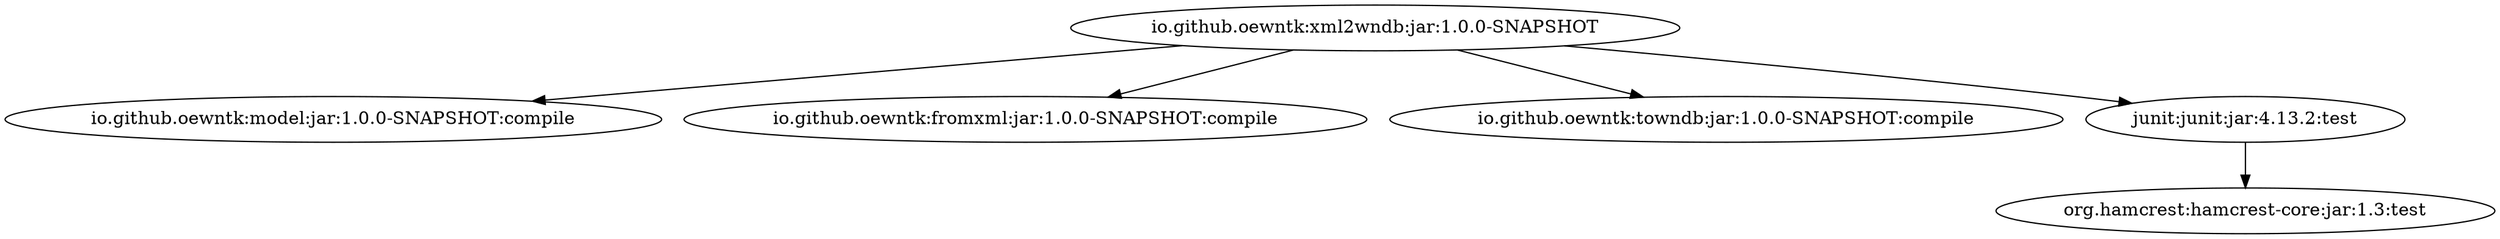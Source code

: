 digraph "io.github.oewntk:xml2wndb:jar:1.0.0-SNAPSHOT" { 
	"io.github.oewntk:xml2wndb:jar:1.0.0-SNAPSHOT" -> "io.github.oewntk:model:jar:1.0.0-SNAPSHOT:compile" ; 
	"io.github.oewntk:xml2wndb:jar:1.0.0-SNAPSHOT" -> "io.github.oewntk:fromxml:jar:1.0.0-SNAPSHOT:compile" ; 
	"io.github.oewntk:xml2wndb:jar:1.0.0-SNAPSHOT" -> "io.github.oewntk:towndb:jar:1.0.0-SNAPSHOT:compile" ; 
	"io.github.oewntk:xml2wndb:jar:1.0.0-SNAPSHOT" -> "junit:junit:jar:4.13.2:test" ; 
	"junit:junit:jar:4.13.2:test" -> "org.hamcrest:hamcrest-core:jar:1.3:test" ; 
 } 